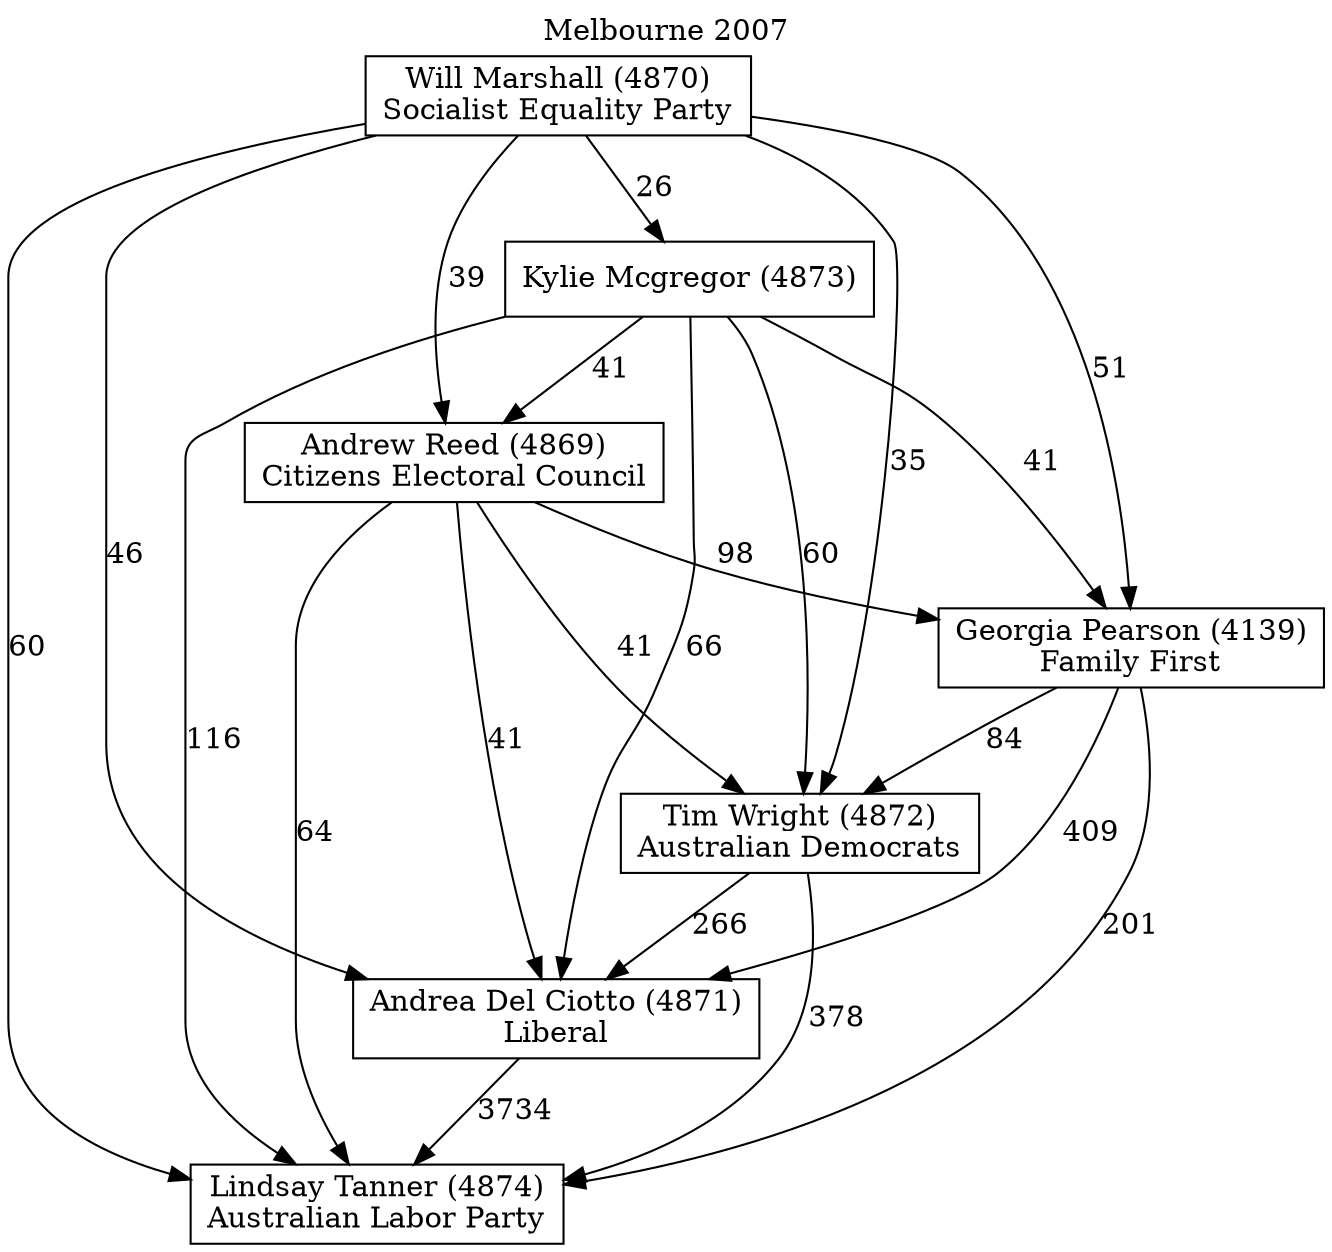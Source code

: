 // House preference flow
digraph "Lindsay Tanner (4874)_Melbourne_2007" {
	graph [label="Melbourne 2007" labelloc=t mclimit=10]
	node [shape=box]
	"Lindsay Tanner (4874)" [label="Lindsay Tanner (4874)
Australian Labor Party"]
	"Andrea Del Ciotto (4871)" [label="Andrea Del Ciotto (4871)
Liberal"]
	"Tim Wright (4872)" [label="Tim Wright (4872)
Australian Democrats"]
	"Georgia Pearson (4139)" [label="Georgia Pearson (4139)
Family First"]
	"Andrew Reed (4869)" [label="Andrew Reed (4869)
Citizens Electoral Council"]
	"Kylie Mcgregor (4873)" [label="Kylie Mcgregor (4873)
"]
	"Will Marshall (4870)" [label="Will Marshall (4870)
Socialist Equality Party"]
	"Andrea Del Ciotto (4871)" -> "Lindsay Tanner (4874)" [label=3734]
	"Tim Wright (4872)" -> "Andrea Del Ciotto (4871)" [label=266]
	"Georgia Pearson (4139)" -> "Tim Wright (4872)" [label=84]
	"Andrew Reed (4869)" -> "Georgia Pearson (4139)" [label=98]
	"Kylie Mcgregor (4873)" -> "Andrew Reed (4869)" [label=41]
	"Will Marshall (4870)" -> "Kylie Mcgregor (4873)" [label=26]
	"Tim Wright (4872)" -> "Lindsay Tanner (4874)" [label=378]
	"Georgia Pearson (4139)" -> "Lindsay Tanner (4874)" [label=201]
	"Andrew Reed (4869)" -> "Lindsay Tanner (4874)" [label=64]
	"Kylie Mcgregor (4873)" -> "Lindsay Tanner (4874)" [label=116]
	"Will Marshall (4870)" -> "Lindsay Tanner (4874)" [label=60]
	"Will Marshall (4870)" -> "Andrew Reed (4869)" [label=39]
	"Kylie Mcgregor (4873)" -> "Georgia Pearson (4139)" [label=41]
	"Will Marshall (4870)" -> "Georgia Pearson (4139)" [label=51]
	"Andrew Reed (4869)" -> "Tim Wright (4872)" [label=41]
	"Kylie Mcgregor (4873)" -> "Tim Wright (4872)" [label=60]
	"Will Marshall (4870)" -> "Tim Wright (4872)" [label=35]
	"Georgia Pearson (4139)" -> "Andrea Del Ciotto (4871)" [label=409]
	"Andrew Reed (4869)" -> "Andrea Del Ciotto (4871)" [label=41]
	"Kylie Mcgregor (4873)" -> "Andrea Del Ciotto (4871)" [label=66]
	"Will Marshall (4870)" -> "Andrea Del Ciotto (4871)" [label=46]
}
